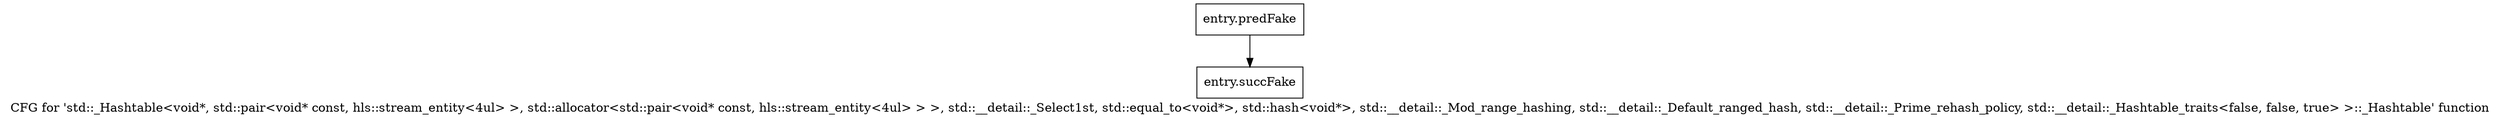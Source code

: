 digraph "CFG for 'std::_Hashtable\<void*, std::pair\<void* const, hls::stream_entity\<4ul\> \>, std::allocator\<std::pair\<void* const, hls::stream_entity\<4ul\> \> \>, std::__detail::_Select1st, std::equal_to\<void*\>, std::hash\<void*\>, std::__detail::_Mod_range_hashing, std::__detail::_Default_ranged_hash, std::__detail::_Prime_rehash_policy, std::__detail::_Hashtable_traits\<false, false, true\> \>::_Hashtable' function" {
	label="CFG for 'std::_Hashtable\<void*, std::pair\<void* const, hls::stream_entity\<4ul\> \>, std::allocator\<std::pair\<void* const, hls::stream_entity\<4ul\> \> \>, std::__detail::_Select1st, std::equal_to\<void*\>, std::hash\<void*\>, std::__detail::_Mod_range_hashing, std::__detail::_Default_ranged_hash, std::__detail::_Prime_rehash_policy, std::__detail::_Hashtable_traits\<false, false, true\> \>::_Hashtable' function";

	Node0x49ae890 [shape=record,filename="",linenumber="",label="{entry.predFake}"];
	Node0x49ae890 -> Node0x4aa3cc0[ callList="" memoryops="" filename="/tools/Xilinx/Vitis_HLS/2022.1/tps/lnx64/gcc-8.3.0/lib/gcc/x86_64-pc-linux-gnu/8.3.0/../../../../include/c++/8.3.0/bits/hashtable.h" execusionnum="1"];
	Node0x4aa3cc0 [shape=record,filename="/tools/Xilinx/Vitis_HLS/2022.1/tps/lnx64/gcc-8.3.0/lib/gcc/x86_64-pc-linux-gnu/8.3.0/../../../../include/c++/8.3.0/bits/hashtable.h",linenumber="413",label="{entry.succFake}"];
}
